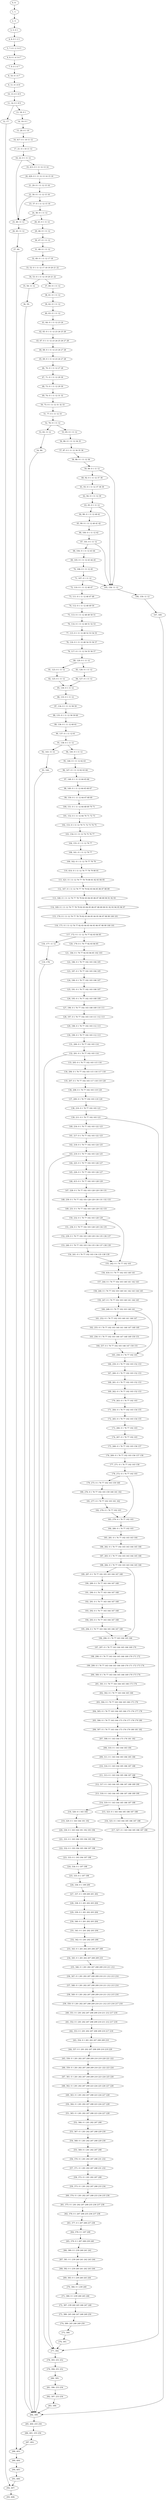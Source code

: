 digraph G {
0[label="0, 0: "];
1[label="1, 1: "];
2[label="2, 3: "];
3[label="3, 5: 0 1 "];
4[label="4, 6: 0 1 2 3 "];
5[label="5, 7: 0 1 2 3 4 5 "];
6[label="6, 8: 0 1 4 5 6 7 "];
7[label="7, 9: 0 1 6 7 "];
8[label="8, 10: 0 1 6 7 "];
9[label="9, 11: 0 1 8 9 "];
10[label="10, 13: 0 1 8 9 "];
11[label="11, 14: 0 1 8 9 "];
12[label="12, 17: "];
13[label="13, 18: 0 1 "];
14[label="14, 19: 0 1 "];
15[label="15, 20: 0 1 10 "];
16[label="16, 417: 0 1 10 11 12 "];
17[label="17, 21: 0 1 10 11 12 "];
18[label="18, 22: 0 1 11 12 "];
19[label="19, 413: 0 1 11 12 13 14 "];
20[label="20, 420: 0 1 11 12 13 14 15 16 "];
21[label="21, 29: 0 1 11 12 15 16 "];
22[label="22, 30: 0 1 11 12 15 16 "];
23[label="23, 37: 0 1 11 12 15 16 "];
24[label="24, 38: 0 1 11 12 "];
25[label="25, 40: 11 12 "];
26[label="26, 43: 11 12 "];
27[label="27, 44: "];
28[label="28, 45: 0 1 11 12 "];
29[label="29, 46: 0 1 11 12 "];
30[label="30, 47: 0 1 11 12 "];
31[label="31, 48: 0 1 11 12 "];
32[label="32, 49: 0 1 11 12 17 18 "];
33[label="33, 52: 0 1 11 12 17 18 19 20 21 22 "];
34[label="34, 53: 0 1 11 12 19 20 21 22 "];
35[label="35, 58: 11 12 "];
36[label="36, 59: "];
37[label="37, 60: 0 1 11 12 "];
38[label="38, 61: 0 1 11 12 "];
39[label="39, 62: 0 1 11 12 "];
40[label="40, 63: 0 1 11 12 "];
41[label="41, 64: 0 1 11 12 23 24 "];
42[label="42, 65: 0 1 11 12 23 24 25 26 "];
43[label="43, 67: 0 1 11 12 23 24 25 26 27 28 "];
44[label="44, 68: 0 1 11 12 23 24 27 28 "];
45[label="45, 69: 0 1 11 12 23 24 27 28 "];
46[label="46, 70: 0 1 11 12 27 28 "];
47[label="47, 71: 0 1 11 12 29 30 "];
48[label="48, 73: 0 1 11 12 29 30 "];
49[label="49, 74: 0 1 11 12 31 32 "];
50[label="50, 75: 0 1 11 12 31 32 33 "];
51[label="51, 77: 0 1 11 12 33 "];
52[label="52, 78: 0 1 11 12 "];
53[label="53, 83: 11 12 "];
54[label="54, 84: "];
55[label="55, 85: 0 1 11 12 "];
56[label="56, 86: 0 1 11 12 34 35 "];
57[label="57, 87: 0 1 11 12 34 35 36 "];
58[label="58, 88: 0 1 11 12 36 "];
59[label="59, 89: 0 1 11 12 "];
60[label="60, 92: 0 1 11 12 37 38 "];
61[label="61, 93: 0 1 11 12 37 38 39 "];
62[label="62, 94: 0 1 11 12 39 "];
63[label="63, 95: 0 1 11 12 "];
64[label="64, 98: 0 1 11 12 40 41 "];
65[label="65, 99: 0 1 11 12 40 41 42 "];
66[label="66, 100: 0 1 11 12 42 "];
67[label="67, 101: 0 1 11 12 "];
68[label="68, 104: 0 1 11 12 43 44 "];
69[label="69, 105: 0 1 11 12 43 44 45 "];
70[label="70, 106: 0 1 11 12 45 "];
71[label="71, 107: 0 1 11 12 "];
72[label="72, 110: 0 1 11 12 46 47 "];
73[label="73, 111: 0 1 11 12 46 47 48 "];
74[label="74, 112: 0 1 11 12 48 49 50 "];
75[label="75, 113: 0 1 11 12 48 49 50 51 "];
76[label="76, 114: 0 1 11 12 48 51 52 53 "];
77[label="77, 115: 0 1 11 12 48 52 53 54 55 "];
78[label="78, 116: 0 1 11 12 48 54 55 56 57 "];
79[label="79, 117: 0 1 11 12 54 55 56 57 "];
80[label="80, 120: 0 1 11 12 "];
81[label="81, 123: 0 1 11 12 "];
82[label="82, 125: 0 1 11 12 "];
83[label="83, 126: 0 1 11 12 "];
84[label="84, 127: 0 1 11 12 "];
85[label="85, 130: 0 1 11 12 "];
86[label="86, 133: 0 1 11 12 "];
87[label="87, 134: 0 1 11 12 58 59 "];
88[label="88, 135: 0 1 11 12 58 59 60 "];
89[label="89, 136: 0 1 11 12 60 61 "];
90[label="90, 137: 0 1 11 12 61 "];
91[label="91, 138: 0 1 11 12 "];
92[label="92, 143: 11 12 "];
93[label="93, 144: "];
94[label="94, 145: 0 1 11 12 "];
95[label="95, 146: 0 1 11 12 62 63 "];
96[label="96, 147: 0 1 11 12 62 63 64 "];
97[label="97, 148: 0 1 11 12 64 65 66 "];
98[label="98, 149: 0 1 11 12 64 65 66 67 "];
99[label="99, 150: 0 1 11 12 64 67 68 69 "];
100[label="100, 151: 0 1 11 12 64 68 69 70 71 "];
101[label="101, 152: 0 1 11 12 64 70 71 72 73 "];
102[label="102, 153: 0 1 11 12 70 71 72 73 74 75 "];
103[label="103, 154: 0 1 11 12 74 75 76 77 "];
104[label="104, 155: 0 1 11 12 76 77 "];
105[label="105, 156: 11 12 "];
106[label="106, 159: 11 12 "];
107[label="107, 160: "];
108[label="108, 161: 0 1 11 12 76 77 "];
109[label="109, 162: 0 1 11 12 76 77 78 79 "];
110[label="110, 414: 0 1 11 12 76 77 78 79 80 81 "];
111[label="111, 421: 0 1 11 12 76 77 78 79 80 81 82 83 84 85 "];
112[label="112, 167: 0 1 11 12 76 77 78 79 82 83 84 85 86 87 88 89 "];
113[label="113, 168: 0 1 11 12 76 77 78 79 82 83 84 85 86 87 88 89 90 91 92 93 "];
114[label="114, 169: 0 1 11 12 76 77 78 79 82 83 84 85 86 87 88 89 90 91 92 93 94 95 96 97 "];
115[label="115, 170: 0 1 11 12 76 77 78 79 82 83 84 85 94 95 96 97 98 99 100 101 "];
116[label="116, 171: 0 1 11 12 76 77 82 83 84 85 94 95 96 97 98 99 100 101 "];
117[label="117, 172: 0 1 11 12 76 77 82 83 84 85 "];
118[label="118, 177: 11 12 "];
119[label="119, 178: "];
120[label="120, 179: 0 1 76 77 82 83 84 85 "];
121[label="121, 184: 0 1 76 77 82 83 84 85 102 103 "];
122[label="122, 186: 0 1 76 77 102 103 104 105 "];
123[label="123, 187: 0 1 76 77 102 103 104 105 "];
124[label="124, 190: 0 1 76 77 102 103 106 107 "];
125[label="125, 191: 0 1 76 77 102 103 106 107 "];
126[label="126, 195: 0 1 76 77 102 103 108 109 "];
127[label="127, 196: 0 1 76 77 102 103 108 109 110 111 "];
128[label="128, 197: 0 1 76 77 102 103 110 111 112 113 "];
129[label="129, 198: 0 1 76 77 102 103 112 113 "];
130[label="130, 199: 0 1 76 77 102 103 112 113 "];
131[label="131, 200: 0 1 76 77 102 103 114 "];
132[label="132, 201: 0 1 76 77 102 103 114 "];
133[label="133, 205: 0 1 76 77 102 103 115 116 "];
134[label="134, 206: 0 1 76 77 102 103 115 116 117 118 "];
135[label="135, 207: 0 1 76 77 102 103 117 118 119 120 "];
136[label="136, 208: 0 1 76 77 102 103 119 120 "];
137[label="137, 209: 0 1 76 77 102 103 119 120 "];
138[label="138, 210: 0 1 76 77 102 103 121 "];
139[label="139, 211: 0 1 76 77 102 103 121 "];
140[label="140, 216: 0 1 76 77 102 103 122 123 "];
141[label="141, 217: 0 1 76 77 102 103 122 123 "];
142[label="142, 218: 0 1 76 77 102 103 124 125 "];
143[label="143, 219: 0 1 76 77 102 103 124 125 "];
144[label="144, 225: 0 1 76 77 102 103 126 127 "];
145[label="145, 226: 0 1 76 77 102 103 126 127 "];
146[label="146, 415: 0 1 76 77 102 103 128 129 "];
147[label="147, 228: 0 1 76 77 102 103 128 129 130 131 "];
148[label="148, 230: 0 1 76 77 102 103 128 129 130 131 132 133 "];
149[label="149, 231: 0 1 76 77 102 103 128 129 132 133 "];
150[label="150, 232: 0 1 76 77 102 103 128 129 "];
151[label="151, 236: 0 1 76 77 102 103 128 129 134 135 "];
152[label="152, 239: 0 1 76 77 102 103 128 129 134 135 136 137 "];
153[label="153, 240: 0 1 76 77 102 103 134 135 136 137 138 139 "];
154[label="154, 241: 0 1 76 77 102 103 134 135 138 139 "];
155[label="155, 242: 0 1 76 77 102 103 "];
156[label="156, 416: 0 1 76 77 102 103 140 141 "];
157[label="157, 244: 0 1 76 77 102 103 140 141 142 143 "];
158[label="158, 246: 0 1 76 77 102 103 140 141 142 143 144 145 "];
159[label="159, 247: 0 1 76 77 102 103 140 141 144 145 "];
160[label="160, 248: 0 1 76 77 102 103 140 141 "];
161[label="161, 252: 0 1 76 77 102 103 140 141 146 147 "];
162[label="162, 255: 0 1 76 77 102 103 140 141 146 147 148 149 "];
163[label="163, 256: 0 1 76 77 102 103 146 147 148 149 150 151 "];
164[label="164, 257: 0 1 76 77 102 103 146 147 150 151 "];
165[label="165, 258: 0 1 76 77 102 103 "];
166[label="166, 259: 0 1 76 77 102 103 152 153 "];
167[label="167, 260: 0 1 76 77 102 103 152 153 "];
168[label="168, 261: 0 1 76 77 102 103 152 153 "];
169[label="169, 262: 0 1 76 77 102 103 152 153 "];
170[label="170, 263: 0 1 76 77 102 103 "];
171[label="171, 264: 0 1 76 77 102 103 154 155 "];
172[label="172, 265: 0 1 76 77 102 103 154 155 "];
173[label="173, 266: 0 1 76 77 102 103 "];
174[label="174, 267: 0 1 76 77 102 103 "];
175[label="175, 268: 0 1 76 77 102 103 156 157 "];
176[label="176, 269: 0 1 76 77 102 103 156 157 158 "];
177[label="177, 271: 0 1 76 77 102 103 158 "];
178[label="178, 272: 0 1 76 77 102 103 "];
179[label="179, 275: 0 1 76 77 102 103 159 160 "];
180[label="180, 276: 0 1 76 77 102 103 159 160 161 162 "];
181[label="181, 277: 0 1 76 77 102 103 161 162 "];
182[label="182, 278: 0 1 76 77 102 103 "];
183[label="183, 279: 0 1 76 77 102 103 "];
184[label="184, 280: 0 1 76 77 102 103 "];
185[label="185, 281: 0 1 76 77 102 103 163 164 "];
186[label="186, 282: 0 1 76 77 102 103 163 164 165 166 "];
187[label="187, 283: 0 1 76 77 102 103 163 164 165 166 "];
188[label="188, 284: 0 1 76 77 102 103 163 164 165 166 "];
189[label="189, 287: 0 1 76 77 102 103 163 164 167 168 "];
190[label="190, 289: 0 1 76 77 163 164 167 168 "];
191[label="191, 290: 0 1 76 77 163 164 167 168 "];
192[label="192, 291: 0 1 76 77 163 164 167 168 "];
193[label="193, 292: 0 1 76 77 163 164 167 168 "];
194[label="194, 293: 0 1 76 77 163 164 167 168 "];
195[label="195, 294: 0 1 76 77 163 164 165 166 167 168 "];
196[label="196, 296: 0 1 76 77 163 164 165 166 "];
197[label="197, 297: 0 1 76 77 163 164 165 166 169 170 "];
198[label="198, 298: 0 1 76 77 163 164 165 166 169 170 171 172 "];
199[label="199, 299: 0 1 76 77 163 164 165 166 169 170 171 172 173 174 "];
200[label="200, 300: 0 1 76 77 163 164 165 166 169 170 173 174 "];
201[label="201, 301: 0 1 76 77 163 164 165 166 173 174 "];
202[label="202, 302: 0 1 76 77 163 164 165 166 "];
203[label="203, 304: 0 1 76 77 163 164 165 166 175 176 "];
204[label="204, 305: 0 1 76 77 163 164 165 166 175 176 177 178 "];
205[label="205, 306: 0 1 76 77 163 164 175 176 177 178 179 180 "];
206[label="206, 307: 0 1 76 77 163 164 175 176 179 180 181 182 "];
207[label="207, 308: 0 1 163 164 175 176 181 182 "];
208[label="208, 310: 0 1 163 164 183 184 "];
209[label="209, 311: 0 1 163 164 183 184 185 186 "];
210[label="210, 316: 0 1 163 164 185 186 187 188 "];
211[label="211, 313: 0 1 163 164 185 186 187 188 "];
212[label="212, 317: 0 1 163 164 185 186 187 188 189 190 "];
213[label="213, 318: 0 1 163 164 185 186 187 188 189 190 "];
214[label="214, 319: 0 1 163 164 185 186 187 188 "];
215[label="215, 323: 0 1 163 164 185 186 187 188 "];
216[label="216, 325: 0 1 163 164 185 186 187 188 "];
217[label="217, 327: 0 1 163 164 185 186 187 188 "];
218[label="218, 328: 0 1 163 164 "];
219[label="219, 329: 0 1 163 164 191 192 "];
220[label="220, 330: 0 1 163 164 191 192 193 194 "];
221[label="221, 331: 0 1 163 164 193 194 195 196 "];
222[label="222, 332: 0 1 193 194 195 196 197 198 "];
223[label="223, 333: 0 1 193 194 197 198 "];
224[label="224, 334: 0 1 197 198 "];
225[label="225, 335: 0 1 197 198 "];
226[label="226, 336: 0 1 199 200 "];
227[label="227, 337: 0 1 199 200 201 202 "];
228[label="228, 338: 0 1 201 202 203 204 "];
229[label="229, 339: 0 1 201 202 203 204 "];
230[label="230, 340: 0 1 201 202 203 204 "];
231[label="231, 341: 0 1 201 202 203 204 "];
232[label="232, 342: 0 1 201 202 205 206 "];
233[label="233, 343: 0 1 201 202 205 206 207 208 "];
234[label="234, 345: 0 1 201 202 207 208 209 210 "];
235[label="235, 346: 0 1 201 202 207 208 209 210 211 212 "];
236[label="236, 347: 0 1 201 202 207 208 209 210 211 212 213 214 "];
237[label="237, 348: 0 1 201 202 207 208 209 210 211 212 213 214 "];
238[label="238, 349: 0 1 201 202 207 208 209 210 211 212 215 216 "];
239[label="239, 350: 0 1 201 202 207 208 209 210 211 212 215 216 217 218 "];
240[label="240, 351: 0 1 201 202 207 208 209 210 211 212 217 218 "];
241[label="241, 352: 0 1 201 202 207 208 209 210 211 212 217 218 "];
242[label="242, 353: 0 1 201 202 207 208 209 210 217 218 "];
243[label="243, 354: 0 1 201 202 207 208 209 210 "];
244[label="244, 357: 0 1 201 202 207 208 209 210 219 220 "];
245[label="245, 358: 0 1 201 202 207 208 209 210 219 220 221 222 "];
246[label="246, 359: 0 1 201 202 207 208 209 210 221 222 223 224 "];
247[label="247, 361: 0 1 201 202 207 208 209 210 223 224 225 226 "];
248[label="248, 362: 0 1 201 202 207 208 223 224 225 226 227 228 "];
249[label="249, 363: 0 1 201 202 207 208 223 224 227 228 "];
250[label="250, 364: 0 1 201 202 207 208 223 224 227 228 "];
251[label="251, 365: 0 1 201 202 207 208 223 224 227 228 "];
252[label="252, 366: 0 1 201 202 207 208 "];
253[label="253, 367: 0 1 201 202 207 208 229 230 "];
254[label="254, 368: 0 1 201 202 207 208 229 230 "];
255[label="255, 369: 0 1 201 202 207 208 "];
256[label="256, 370: 0 1 201 202 207 208 231 232 "];
257[label="257, 371: 0 1 201 202 207 208 231 232 "];
258[label="258, 372: 0 1 201 202 207 208 "];
259[label="259, 373: 0 1 201 202 207 208 233 234 "];
260[label="260, 374: 0 1 201 202 207 208 233 234 235 236 "];
261[label="261, 375: 0 1 201 202 207 208 235 236 237 238 "];
262[label="262, 376: 0 1 207 208 235 236 237 238 "];
263[label="263, 377: 0 1 207 208 237 238 "];
264[label="264, 378: 0 1 207 208 "];
265[label="265, 379: 0 1 207 208 239 240 "];
266[label="266, 380: 0 1 239 240 241 242 "];
267[label="267, 381: 0 1 239 240 241 242 243 244 "];
268[label="268, 382: 0 1 239 240 241 242 243 244 "];
269[label="269, 383: 0 1 239 240 243 244 "];
270[label="270, 384: 0 1 239 240 "];
271[label="271, 386: 0 1 239 240 245 246 "];
272[label="272, 387: 239 240 245 246 247 248 "];
273[label="273, 388: 245 246 247 248 249 250 "];
274[label="274, 389: 245 246 249 250 "];
275[label="275, 390: "];
276[label="276, 391: "];
277[label="277, 392: "];
278[label="278, 393: 251 252 "];
279[label="279, 394: 251 252 "];
280[label="280, 395: "];
281[label="281, 396: 253 254 "];
282[label="282, 397: 253 254 "];
283[label="283, 398: "];
284[label="284, 399: "];
285[label="285, 400: 255 256 "];
286[label="286, 401: 255 256 "];
287[label="287, 402: "];
288[label="288, 403: "];
289[label="289, 404: "];
290[label="290, 405: "];
291[label="291, 406: "];
292[label="292, 407: "];
293[label="293, 408: "];
0->1 ;
1->2 ;
2->3 ;
3->4 ;
4->5 ;
5->6 ;
6->7 ;
7->8 ;
8->9 ;
9->10 ;
10->11 ;
11->12 ;
11->13 ;
12->292 ;
13->14 ;
14->15 ;
15->16 ;
16->17 ;
17->18 ;
18->19 ;
18->25 ;
19->20 ;
20->21 ;
21->22 ;
22->23 ;
22->25 ;
23->24 ;
24->25 ;
24->28 ;
25->26 ;
26->27 ;
27->288 ;
28->29 ;
29->30 ;
30->31 ;
31->32 ;
32->33 ;
33->34 ;
34->35 ;
34->37 ;
35->36 ;
36->284 ;
37->38 ;
38->39 ;
39->40 ;
40->41 ;
41->42 ;
42->43 ;
43->44 ;
44->45 ;
45->46 ;
46->47 ;
47->48 ;
48->49 ;
49->50 ;
50->51 ;
51->52 ;
52->53 ;
52->55 ;
53->54 ;
54->284 ;
55->56 ;
56->57 ;
57->58 ;
58->59 ;
59->60 ;
59->105 ;
60->61 ;
61->62 ;
62->63 ;
63->64 ;
63->105 ;
64->65 ;
65->66 ;
66->67 ;
67->68 ;
67->105 ;
68->69 ;
69->70 ;
70->71 ;
71->72 ;
71->105 ;
72->73 ;
73->74 ;
74->75 ;
75->76 ;
76->77 ;
77->78 ;
78->79 ;
79->80 ;
80->81 ;
80->83 ;
81->82 ;
82->85 ;
83->84 ;
84->85 ;
85->86 ;
86->87 ;
87->88 ;
88->89 ;
89->90 ;
90->91 ;
91->92 ;
91->94 ;
92->93 ;
93->284 ;
94->95 ;
95->96 ;
96->97 ;
97->98 ;
98->99 ;
99->100 ;
100->101 ;
101->102 ;
102->103 ;
103->104 ;
104->108 ;
105->106 ;
106->107 ;
107->284 ;
108->109 ;
109->110 ;
110->111 ;
111->112 ;
112->113 ;
113->114 ;
114->115 ;
115->116 ;
116->117 ;
117->118 ;
117->120 ;
118->119 ;
119->284 ;
120->121 ;
121->122 ;
122->123 ;
123->124 ;
124->125 ;
125->126 ;
126->127 ;
127->128 ;
128->129 ;
129->130 ;
130->131 ;
131->132 ;
132->133 ;
132->277 ;
133->134 ;
134->135 ;
135->136 ;
136->137 ;
137->138 ;
138->139 ;
139->140 ;
139->277 ;
140->141 ;
141->142 ;
142->143 ;
143->144 ;
143->277 ;
144->145 ;
145->146 ;
146->147 ;
147->148 ;
148->149 ;
149->150 ;
150->151 ;
150->155 ;
151->152 ;
152->153 ;
153->154 ;
154->155 ;
155->156 ;
156->157 ;
157->158 ;
158->159 ;
159->160 ;
160->161 ;
160->165 ;
161->162 ;
162->163 ;
163->164 ;
164->165 ;
165->166 ;
166->167 ;
167->168 ;
168->169 ;
169->170 ;
170->171 ;
171->172 ;
172->173 ;
173->174 ;
174->175 ;
175->176 ;
176->177 ;
177->178 ;
178->179 ;
178->183 ;
179->180 ;
180->181 ;
181->182 ;
182->183 ;
183->184 ;
184->185 ;
185->186 ;
186->187 ;
187->188 ;
188->189 ;
188->196 ;
189->190 ;
190->191 ;
191->192 ;
192->193 ;
193->194 ;
194->195 ;
195->196 ;
196->197 ;
197->198 ;
198->199 ;
199->200 ;
200->201 ;
201->202 ;
202->203 ;
203->204 ;
204->205 ;
205->206 ;
206->207 ;
207->208 ;
208->209 ;
209->210 ;
210->211 ;
211->212 ;
212->213 ;
213->214 ;
214->215 ;
214->218 ;
215->216 ;
216->217 ;
217->211 ;
218->219 ;
219->220 ;
220->221 ;
221->222 ;
222->223 ;
223->224 ;
224->225 ;
225->226 ;
226->227 ;
227->228 ;
228->229 ;
229->230 ;
230->231 ;
231->232 ;
232->233 ;
233->234 ;
234->235 ;
235->236 ;
236->237 ;
237->238 ;
238->239 ;
239->240 ;
240->241 ;
241->242 ;
242->243 ;
243->244 ;
244->245 ;
245->246 ;
246->247 ;
247->248 ;
248->249 ;
249->250 ;
250->251 ;
251->252 ;
252->253 ;
253->254 ;
254->255 ;
255->256 ;
256->257 ;
257->258 ;
258->259 ;
259->260 ;
260->261 ;
261->262 ;
262->263 ;
263->264 ;
264->265 ;
265->266 ;
266->267 ;
267->268 ;
268->269 ;
269->270 ;
270->271 ;
271->272 ;
272->273 ;
273->274 ;
274->275 ;
275->276 ;
276->277 ;
277->278 ;
278->279 ;
279->280 ;
280->281 ;
281->282 ;
282->283 ;
283->284 ;
284->285 ;
285->286 ;
286->287 ;
287->288 ;
288->289 ;
289->290 ;
290->291 ;
291->292 ;
292->293 ;
}
